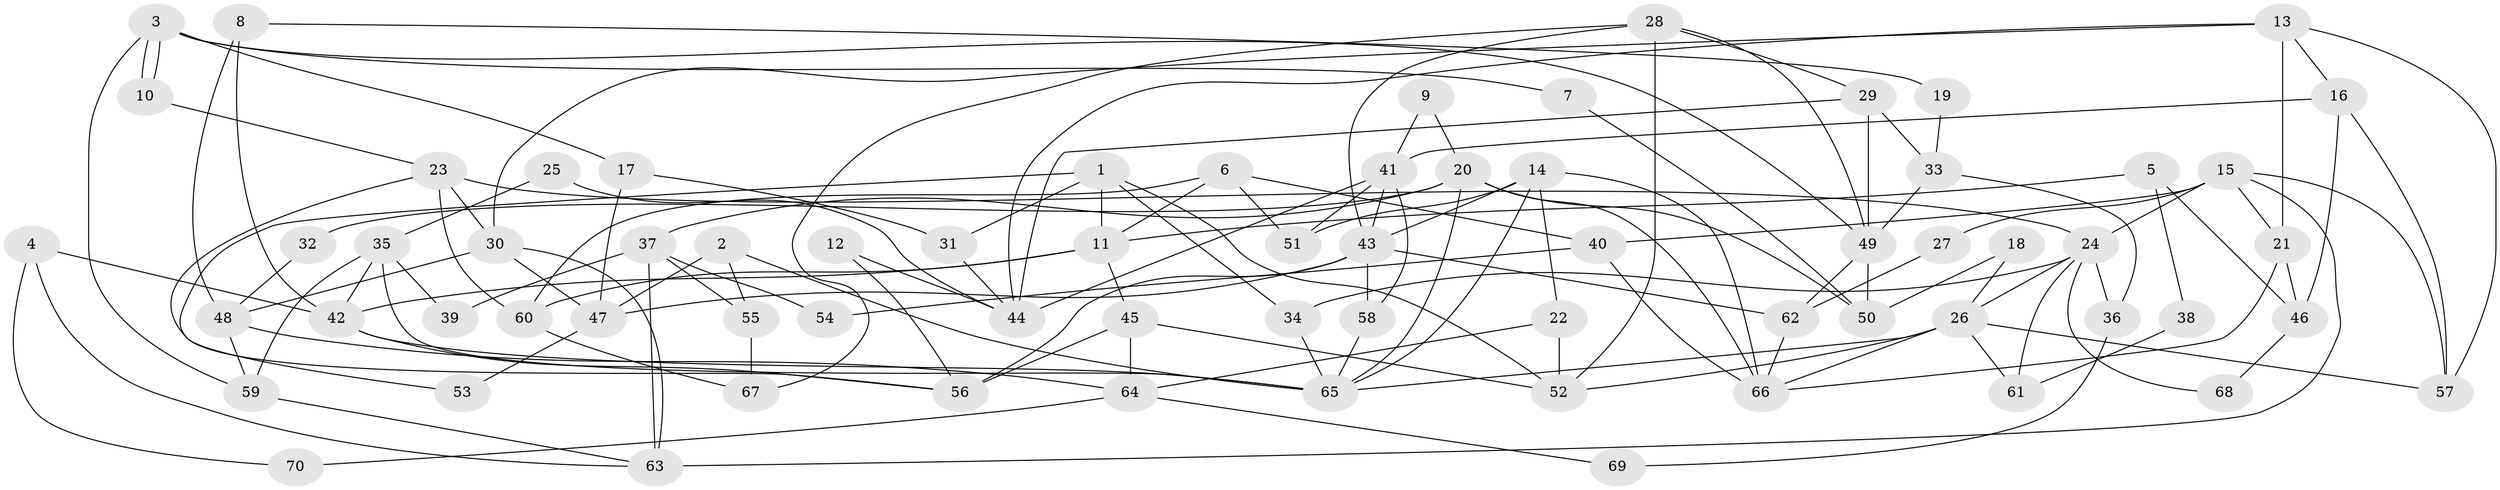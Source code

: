 // Generated by graph-tools (version 1.1) at 2025/26/03/09/25 03:26:10]
// undirected, 70 vertices, 140 edges
graph export_dot {
graph [start="1"]
  node [color=gray90,style=filled];
  1;
  2;
  3;
  4;
  5;
  6;
  7;
  8;
  9;
  10;
  11;
  12;
  13;
  14;
  15;
  16;
  17;
  18;
  19;
  20;
  21;
  22;
  23;
  24;
  25;
  26;
  27;
  28;
  29;
  30;
  31;
  32;
  33;
  34;
  35;
  36;
  37;
  38;
  39;
  40;
  41;
  42;
  43;
  44;
  45;
  46;
  47;
  48;
  49;
  50;
  51;
  52;
  53;
  54;
  55;
  56;
  57;
  58;
  59;
  60;
  61;
  62;
  63;
  64;
  65;
  66;
  67;
  68;
  69;
  70;
  1 -- 34;
  1 -- 11;
  1 -- 31;
  1 -- 52;
  1 -- 53;
  2 -- 47;
  2 -- 65;
  2 -- 55;
  3 -- 10;
  3 -- 10;
  3 -- 59;
  3 -- 7;
  3 -- 17;
  3 -- 49;
  4 -- 63;
  4 -- 42;
  4 -- 70;
  5 -- 11;
  5 -- 46;
  5 -- 38;
  6 -- 60;
  6 -- 51;
  6 -- 11;
  6 -- 40;
  7 -- 50;
  8 -- 42;
  8 -- 48;
  8 -- 19;
  9 -- 41;
  9 -- 20;
  10 -- 23;
  11 -- 45;
  11 -- 42;
  11 -- 60;
  12 -- 56;
  12 -- 44;
  13 -- 44;
  13 -- 30;
  13 -- 16;
  13 -- 21;
  13 -- 57;
  14 -- 43;
  14 -- 65;
  14 -- 22;
  14 -- 51;
  14 -- 66;
  15 -- 57;
  15 -- 40;
  15 -- 21;
  15 -- 24;
  15 -- 27;
  15 -- 63;
  16 -- 57;
  16 -- 41;
  16 -- 46;
  17 -- 47;
  17 -- 31;
  18 -- 26;
  18 -- 50;
  19 -- 33;
  20 -- 66;
  20 -- 37;
  20 -- 32;
  20 -- 50;
  20 -- 65;
  21 -- 46;
  21 -- 66;
  22 -- 52;
  22 -- 64;
  23 -- 24;
  23 -- 56;
  23 -- 30;
  23 -- 60;
  24 -- 26;
  24 -- 34;
  24 -- 36;
  24 -- 61;
  24 -- 68;
  25 -- 44;
  25 -- 35;
  26 -- 65;
  26 -- 66;
  26 -- 52;
  26 -- 57;
  26 -- 61;
  27 -- 62;
  28 -- 49;
  28 -- 52;
  28 -- 29;
  28 -- 43;
  28 -- 67;
  29 -- 44;
  29 -- 33;
  29 -- 49;
  30 -- 63;
  30 -- 47;
  30 -- 48;
  31 -- 44;
  32 -- 48;
  33 -- 49;
  33 -- 36;
  34 -- 65;
  35 -- 65;
  35 -- 42;
  35 -- 39;
  35 -- 59;
  36 -- 69;
  37 -- 63;
  37 -- 55;
  37 -- 39;
  37 -- 54;
  38 -- 61;
  40 -- 66;
  40 -- 54;
  41 -- 43;
  41 -- 44;
  41 -- 51;
  41 -- 58;
  42 -- 65;
  42 -- 56;
  43 -- 62;
  43 -- 47;
  43 -- 56;
  43 -- 58;
  45 -- 52;
  45 -- 56;
  45 -- 64;
  46 -- 68;
  47 -- 53;
  48 -- 64;
  48 -- 59;
  49 -- 50;
  49 -- 62;
  55 -- 67;
  58 -- 65;
  59 -- 63;
  60 -- 67;
  62 -- 66;
  64 -- 69;
  64 -- 70;
}
